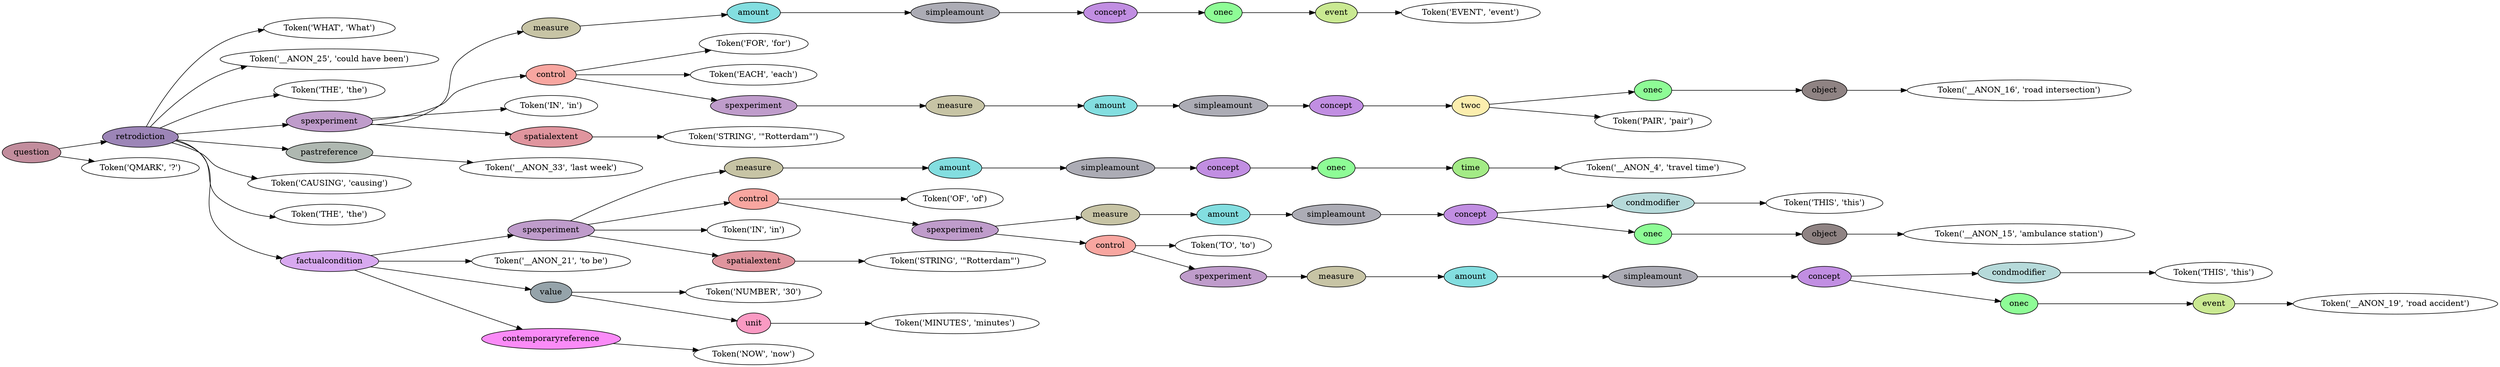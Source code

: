 digraph G {
rankdir=LR;
0 [label="Token('WHAT', 'What')"];
1 [label="Token('__ANON_25', 'could have been')"];
2 [label="Token('THE', 'the')"];
3 [label="Token('EVENT', 'event')"];
4 [fillcolor="#cae992", label=event, style=filled];
4 -> 3;
5 [fillcolor="#8efc96", label=onec, style=filled];
5 -> 4;
6 [fillcolor="#c18ee2", label=concept, style=filled];
6 -> 5;
7 [fillcolor="#acacb5", label=simpleamount, style=filled];
7 -> 6;
8 [fillcolor="#83dee0", label=amount, style=filled];
8 -> 7;
9 [fillcolor="#c7c4a5", label=measure, style=filled];
9 -> 8;
10 [label="Token('FOR', 'for')"];
11 [label="Token('EACH', 'each')"];
12 [label="Token('__ANON_16', 'road intersection')"];
13 [fillcolor="#8f8383", label=object, style=filled];
13 -> 12;
14 [fillcolor="#8efc96", label=onec, style=filled];
14 -> 13;
15 [label="Token('PAIR', 'pair')"];
16 [fillcolor="#fceeae", label=twoc, style=filled];
16 -> 14;
16 -> 15;
17 [fillcolor="#c18ee2", label=concept, style=filled];
17 -> 16;
18 [fillcolor="#acacb5", label=simpleamount, style=filled];
18 -> 17;
19 [fillcolor="#83dee0", label=amount, style=filled];
19 -> 18;
20 [fillcolor="#c7c4a5", label=measure, style=filled];
20 -> 19;
21 [fillcolor="#bf9ccb", label=spexperiment, style=filled];
21 -> 20;
22 [fillcolor="#f8a6a0", label=control, style=filled];
22 -> 10;
22 -> 11;
22 -> 21;
23 [label="Token('IN', 'in')"];
24 [label="Token('STRING', '\"Rotterdam\"')"];
25 [fillcolor="#e0959e", label=spatialextent, style=filled];
25 -> 24;
26 [fillcolor="#bf9ccb", label=spexperiment, style=filled];
26 -> 9;
26 -> 22;
26 -> 23;
26 -> 25;
27 [label="Token('__ANON_33', 'last week')"];
28 [fillcolor="#afb8b1", label=pastreference, style=filled];
28 -> 27;
29 [label="Token('CAUSING', 'causing')"];
30 [label="Token('THE', 'the')"];
31 [label="Token('__ANON_4', 'travel time')"];
32 [fillcolor="#a3eb86", label=time, style=filled];
32 -> 31;
33 [fillcolor="#8efc96", label=onec, style=filled];
33 -> 32;
34 [fillcolor="#c18ee2", label=concept, style=filled];
34 -> 33;
35 [fillcolor="#acacb5", label=simpleamount, style=filled];
35 -> 34;
36 [fillcolor="#83dee0", label=amount, style=filled];
36 -> 35;
37 [fillcolor="#c7c4a5", label=measure, style=filled];
37 -> 36;
38 [label="Token('OF', 'of')"];
39 [label="Token('THIS', 'this')"];
40 [fillcolor="#b6dada", label=condmodifier, style=filled];
40 -> 39;
41 [label="Token('__ANON_15', 'ambulance station')"];
42 [fillcolor="#8f8383", label=object, style=filled];
42 -> 41;
43 [fillcolor="#8efc96", label=onec, style=filled];
43 -> 42;
44 [fillcolor="#c18ee2", label=concept, style=filled];
44 -> 40;
44 -> 43;
45 [fillcolor="#acacb5", label=simpleamount, style=filled];
45 -> 44;
46 [fillcolor="#83dee0", label=amount, style=filled];
46 -> 45;
47 [fillcolor="#c7c4a5", label=measure, style=filled];
47 -> 46;
48 [label="Token('TO', 'to')"];
49 [label="Token('THIS', 'this')"];
50 [fillcolor="#b6dada", label=condmodifier, style=filled];
50 -> 49;
51 [label="Token('__ANON_19', 'road accident')"];
52 [fillcolor="#cae992", label=event, style=filled];
52 -> 51;
53 [fillcolor="#8efc96", label=onec, style=filled];
53 -> 52;
54 [fillcolor="#c18ee2", label=concept, style=filled];
54 -> 50;
54 -> 53;
55 [fillcolor="#acacb5", label=simpleamount, style=filled];
55 -> 54;
56 [fillcolor="#83dee0", label=amount, style=filled];
56 -> 55;
57 [fillcolor="#c7c4a5", label=measure, style=filled];
57 -> 56;
58 [fillcolor="#bf9ccb", label=spexperiment, style=filled];
58 -> 57;
59 [fillcolor="#f8a6a0", label=control, style=filled];
59 -> 48;
59 -> 58;
60 [fillcolor="#bf9ccb", label=spexperiment, style=filled];
60 -> 47;
60 -> 59;
61 [fillcolor="#f8a6a0", label=control, style=filled];
61 -> 38;
61 -> 60;
62 [label="Token('IN', 'in')"];
63 [label="Token('STRING', '\"Rotterdam\"')"];
64 [fillcolor="#e0959e", label=spatialextent, style=filled];
64 -> 63;
65 [fillcolor="#bf9ccb", label=spexperiment, style=filled];
65 -> 37;
65 -> 61;
65 -> 62;
65 -> 64;
66 [label="Token('__ANON_21', 'to be')"];
67 [label="Token('NUMBER', '30')"];
68 [label="Token('MINUTES', 'minutes')"];
69 [fillcolor="#fa9ac3", label=unit, style=filled];
69 -> 68;
70 [fillcolor="#95a3aa", label=value, style=filled];
70 -> 67;
70 -> 69;
71 [label="Token('NOW', 'now')"];
72 [fillcolor="#fa8bf7", label=contemporaryreference, style=filled];
72 -> 71;
73 [fillcolor="#d8a9f0", label=factualcondition, style=filled];
73 -> 65;
73 -> 66;
73 -> 70;
73 -> 72;
74 [fillcolor="#9c85b7", label=retrodiction, style=filled];
74 -> 0;
74 -> 1;
74 -> 2;
74 -> 26;
74 -> 28;
74 -> 29;
74 -> 30;
74 -> 73;
75 [label="Token('QMARK', '?')"];
76 [fillcolor="#c28d9d", label=question, style=filled];
76 -> 74;
76 -> 75;
}
